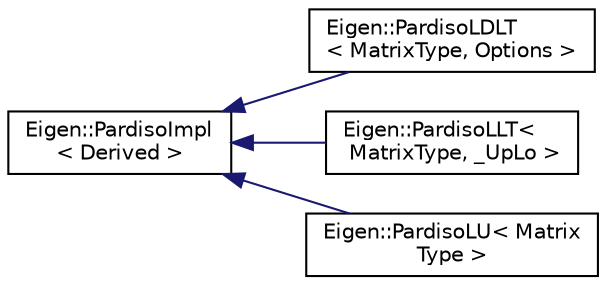 digraph "Graphical Class Hierarchy"
{
  edge [fontname="Helvetica",fontsize="10",labelfontname="Helvetica",labelfontsize="10"];
  node [fontname="Helvetica",fontsize="10",shape=record];
  rankdir="LR";
  Node1 [label="Eigen::PardisoImpl\l\< Derived \>",height=0.2,width=0.4,color="black", fillcolor="white", style="filled",URL="$class_eigen_1_1_pardiso_impl.html"];
  Node1 -> Node2 [dir="back",color="midnightblue",fontsize="10",style="solid",fontname="Helvetica"];
  Node2 [label="Eigen::PardisoLDLT\l\< MatrixType, Options \>",height=0.2,width=0.4,color="black", fillcolor="white", style="filled",URL="$class_eigen_1_1_pardiso_l_d_l_t.html",tooltip="A sparse direct Cholesky (LDLT) factorization and solver based on the PARDISO library. "];
  Node1 -> Node3 [dir="back",color="midnightblue",fontsize="10",style="solid",fontname="Helvetica"];
  Node3 [label="Eigen::PardisoLLT\<\l MatrixType, _UpLo \>",height=0.2,width=0.4,color="black", fillcolor="white", style="filled",URL="$class_eigen_1_1_pardiso_l_l_t.html",tooltip="A sparse direct Cholesky (LLT) factorization and solver based on the PARDISO library. "];
  Node1 -> Node4 [dir="back",color="midnightblue",fontsize="10",style="solid",fontname="Helvetica"];
  Node4 [label="Eigen::PardisoLU\< Matrix\lType \>",height=0.2,width=0.4,color="black", fillcolor="white", style="filled",URL="$class_eigen_1_1_pardiso_l_u.html",tooltip="A sparse direct LU factorization and solver based on the PARDISO library. "];
}
